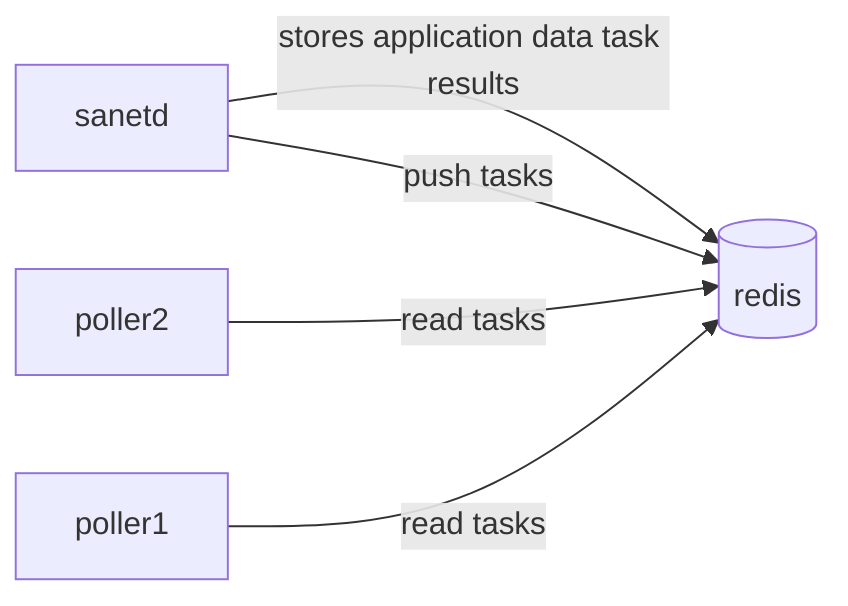flowchart LR
A[sanetd]
B[(redis)]
C[poller1]
D[poller2]

A -- stores application data task results --> B
A -- push tasks --> B
D -- read tasks --> B
C -- read tasks --> B